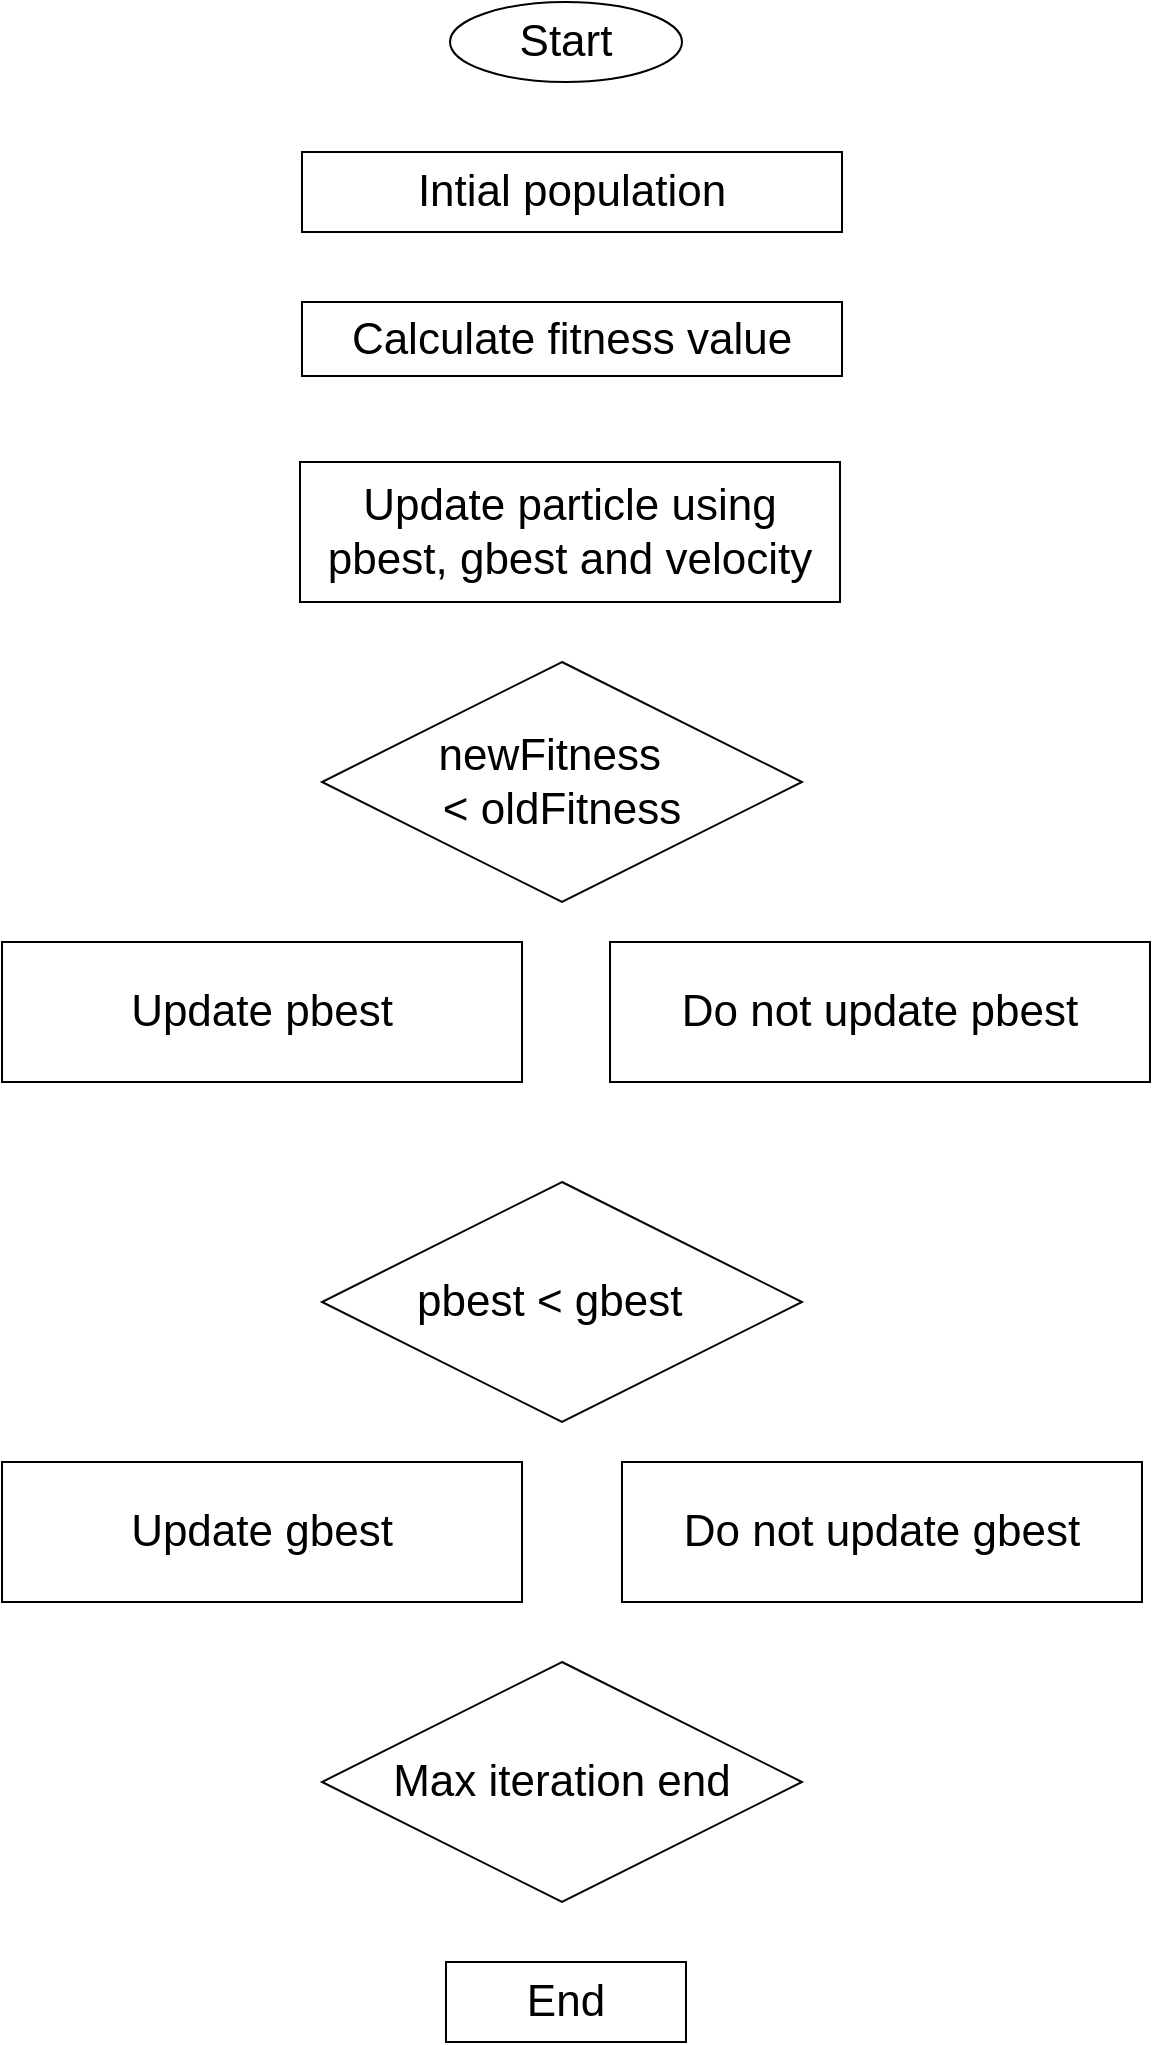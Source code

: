 <mxfile version="13.9.7" type="github">
  <diagram id="FKgOVd6op9hLZ679U8hH" name="Page-1">
    <mxGraphModel dx="868" dy="393" grid="1" gridSize="10" guides="1" tooltips="1" connect="1" arrows="1" fold="1" page="1" pageScale="1" pageWidth="827" pageHeight="1169" math="0" shadow="0">
      <root>
        <mxCell id="0" />
        <mxCell id="1" parent="0" />
        <mxCell id="yrOu8FVgPzleTjh1yl-w-1" value="Start" style="ellipse;whiteSpace=wrap;html=1;fontSize=22;" vertex="1" parent="1">
          <mxGeometry x="354" y="40" width="116" height="40" as="geometry" />
        </mxCell>
        <mxCell id="yrOu8FVgPzleTjh1yl-w-2" value="Intial population" style="rounded=0;whiteSpace=wrap;html=1;fontSize=22;" vertex="1" parent="1">
          <mxGeometry x="280" y="115" width="270" height="40" as="geometry" />
        </mxCell>
        <mxCell id="yrOu8FVgPzleTjh1yl-w-3" value="Calculate fitness value" style="rounded=0;whiteSpace=wrap;html=1;fontSize=22;" vertex="1" parent="1">
          <mxGeometry x="280" y="190" width="270" height="37" as="geometry" />
        </mxCell>
        <mxCell id="yrOu8FVgPzleTjh1yl-w-4" value="Update particle using pbest, gbest and velocity" style="rounded=0;whiteSpace=wrap;html=1;fontSize=22;" vertex="1" parent="1">
          <mxGeometry x="279" y="270" width="270" height="70" as="geometry" />
        </mxCell>
        <mxCell id="yrOu8FVgPzleTjh1yl-w-5" value="newFitness&amp;nbsp;&amp;nbsp;&lt;br&gt;&amp;lt; oldFitness" style="rhombus;whiteSpace=wrap;html=1;fontSize=22;" vertex="1" parent="1">
          <mxGeometry x="290" y="370" width="240" height="120" as="geometry" />
        </mxCell>
        <mxCell id="yrOu8FVgPzleTjh1yl-w-6" value="Update pbest" style="rounded=0;whiteSpace=wrap;html=1;fontSize=22;" vertex="1" parent="1">
          <mxGeometry x="130" y="510" width="260" height="70" as="geometry" />
        </mxCell>
        <mxCell id="yrOu8FVgPzleTjh1yl-w-7" value="Do not update pbest" style="rounded=0;whiteSpace=wrap;html=1;fontSize=22;" vertex="1" parent="1">
          <mxGeometry x="434" y="510" width="270" height="70" as="geometry" />
        </mxCell>
        <mxCell id="yrOu8FVgPzleTjh1yl-w-8" value="pbest &amp;lt; gbest&amp;nbsp;&amp;nbsp;&lt;br&gt;" style="rhombus;whiteSpace=wrap;html=1;fontSize=22;" vertex="1" parent="1">
          <mxGeometry x="290" y="630" width="240" height="120" as="geometry" />
        </mxCell>
        <mxCell id="yrOu8FVgPzleTjh1yl-w-9" value="Update gbest" style="rounded=0;whiteSpace=wrap;html=1;fontSize=22;" vertex="1" parent="1">
          <mxGeometry x="130" y="770" width="260" height="70" as="geometry" />
        </mxCell>
        <mxCell id="yrOu8FVgPzleTjh1yl-w-10" value="Do not update gbest" style="rounded=0;whiteSpace=wrap;html=1;fontSize=22;" vertex="1" parent="1">
          <mxGeometry x="440" y="770" width="260" height="70" as="geometry" />
        </mxCell>
        <mxCell id="yrOu8FVgPzleTjh1yl-w-11" value="Max iteration end" style="rhombus;whiteSpace=wrap;html=1;fontSize=22;" vertex="1" parent="1">
          <mxGeometry x="290" y="870" width="240" height="120" as="geometry" />
        </mxCell>
        <mxCell id="yrOu8FVgPzleTjh1yl-w-12" value="End" style="rounded=0;whiteSpace=wrap;html=1;fontSize=22;" vertex="1" parent="1">
          <mxGeometry x="352" y="1020" width="120" height="40" as="geometry" />
        </mxCell>
      </root>
    </mxGraphModel>
  </diagram>
</mxfile>
